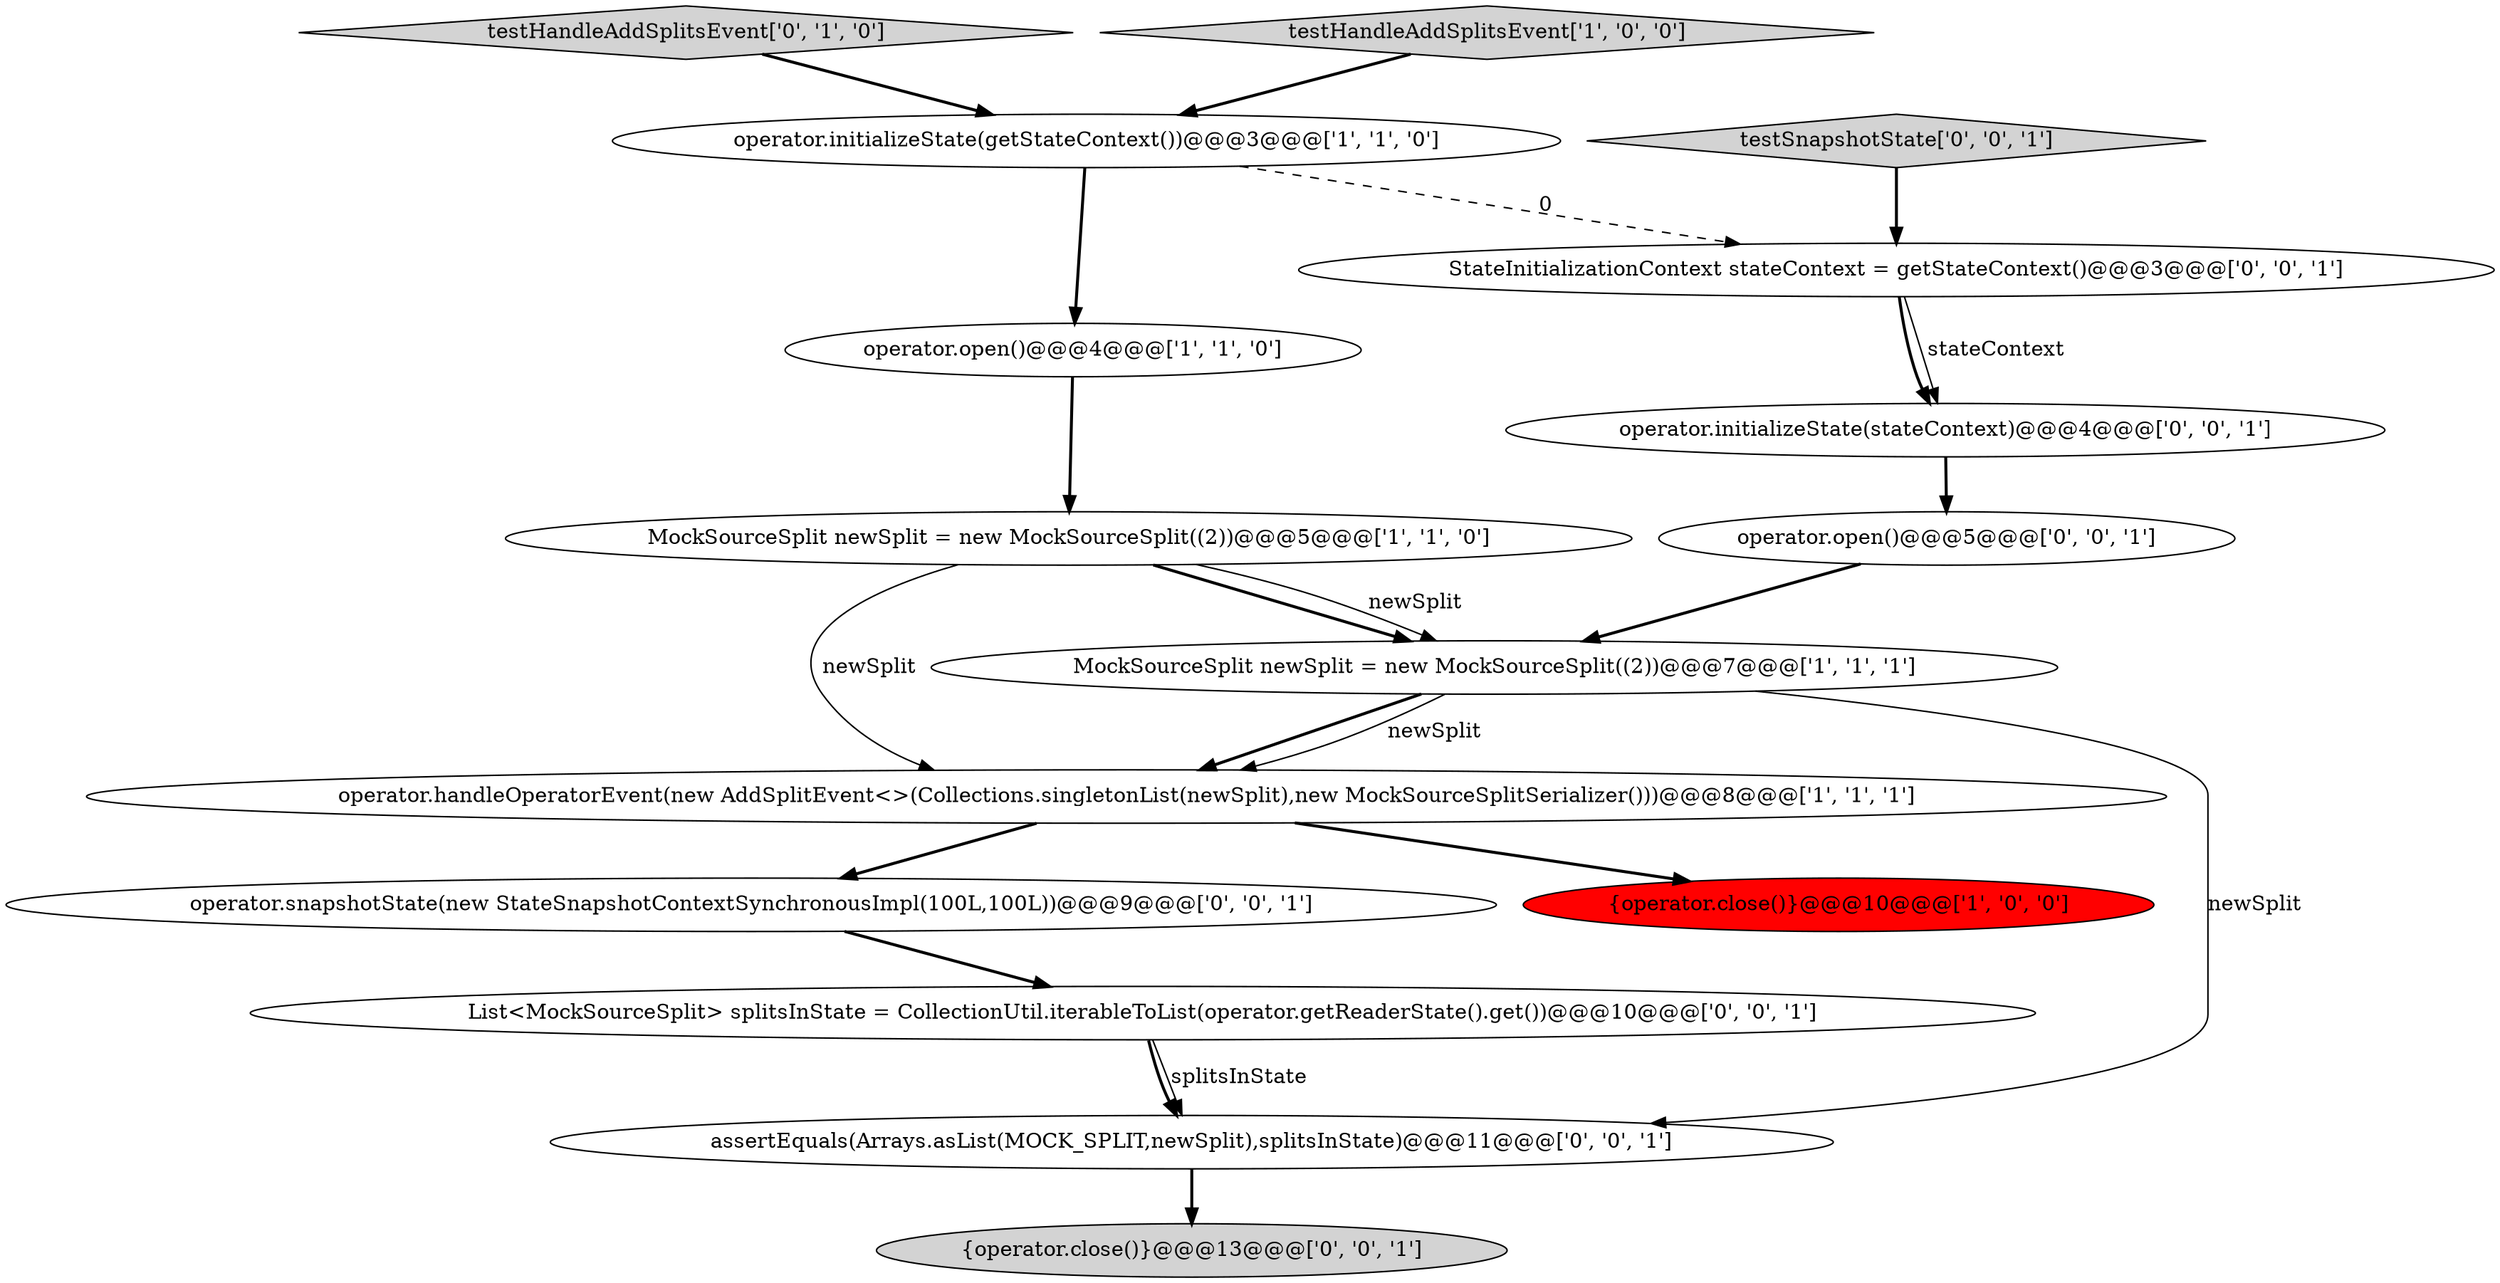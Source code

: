 digraph {
7 [style = filled, label = "testHandleAddSplitsEvent['0', '1', '0']", fillcolor = lightgray, shape = diamond image = "AAA0AAABBB2BBB"];
0 [style = filled, label = "operator.initializeState(getStateContext())@@@3@@@['1', '1', '0']", fillcolor = white, shape = ellipse image = "AAA0AAABBB1BBB"];
5 [style = filled, label = "operator.open()@@@4@@@['1', '1', '0']", fillcolor = white, shape = ellipse image = "AAA0AAABBB1BBB"];
10 [style = filled, label = "operator.snapshotState(new StateSnapshotContextSynchronousImpl(100L,100L))@@@9@@@['0', '0', '1']", fillcolor = white, shape = ellipse image = "AAA0AAABBB3BBB"];
15 [style = filled, label = "operator.initializeState(stateContext)@@@4@@@['0', '0', '1']", fillcolor = white, shape = ellipse image = "AAA0AAABBB3BBB"];
8 [style = filled, label = "StateInitializationContext stateContext = getStateContext()@@@3@@@['0', '0', '1']", fillcolor = white, shape = ellipse image = "AAA0AAABBB3BBB"];
12 [style = filled, label = "List<MockSourceSplit> splitsInState = CollectionUtil.iterableToList(operator.getReaderState().get())@@@10@@@['0', '0', '1']", fillcolor = white, shape = ellipse image = "AAA0AAABBB3BBB"];
14 [style = filled, label = "operator.open()@@@5@@@['0', '0', '1']", fillcolor = white, shape = ellipse image = "AAA0AAABBB3BBB"];
13 [style = filled, label = "{operator.close()}@@@13@@@['0', '0', '1']", fillcolor = lightgray, shape = ellipse image = "AAA0AAABBB3BBB"];
4 [style = filled, label = "MockSourceSplit newSplit = new MockSourceSplit((2))@@@5@@@['1', '1', '0']", fillcolor = white, shape = ellipse image = "AAA0AAABBB1BBB"];
11 [style = filled, label = "assertEquals(Arrays.asList(MOCK_SPLIT,newSplit),splitsInState)@@@11@@@['0', '0', '1']", fillcolor = white, shape = ellipse image = "AAA0AAABBB3BBB"];
6 [style = filled, label = "{operator.close()}@@@10@@@['1', '0', '0']", fillcolor = red, shape = ellipse image = "AAA1AAABBB1BBB"];
9 [style = filled, label = "testSnapshotState['0', '0', '1']", fillcolor = lightgray, shape = diamond image = "AAA0AAABBB3BBB"];
2 [style = filled, label = "testHandleAddSplitsEvent['1', '0', '0']", fillcolor = lightgray, shape = diamond image = "AAA0AAABBB1BBB"];
1 [style = filled, label = "operator.handleOperatorEvent(new AddSplitEvent<>(Collections.singletonList(newSplit),new MockSourceSplitSerializer()))@@@8@@@['1', '1', '1']", fillcolor = white, shape = ellipse image = "AAA0AAABBB1BBB"];
3 [style = filled, label = "MockSourceSplit newSplit = new MockSourceSplit((2))@@@7@@@['1', '1', '1']", fillcolor = white, shape = ellipse image = "AAA0AAABBB1BBB"];
14->3 [style = bold, label=""];
4->3 [style = bold, label=""];
8->15 [style = bold, label=""];
3->1 [style = bold, label=""];
15->14 [style = bold, label=""];
4->3 [style = solid, label="newSplit"];
12->11 [style = bold, label=""];
3->1 [style = solid, label="newSplit"];
7->0 [style = bold, label=""];
9->8 [style = bold, label=""];
8->15 [style = solid, label="stateContext"];
12->11 [style = solid, label="splitsInState"];
2->0 [style = bold, label=""];
1->6 [style = bold, label=""];
10->12 [style = bold, label=""];
4->1 [style = solid, label="newSplit"];
11->13 [style = bold, label=""];
5->4 [style = bold, label=""];
0->8 [style = dashed, label="0"];
3->11 [style = solid, label="newSplit"];
1->10 [style = bold, label=""];
0->5 [style = bold, label=""];
}
